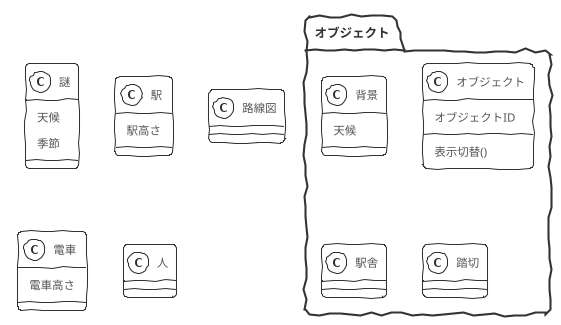 @startuml まとめ
!theme sketchy-outline
class 謎{
    天候
    季節
}
class 駅 {
    駅高さ
    }

class 路線図 {}

class 電車 {
    電車高さ
}

class 人 {}

package オブジェクト{
class 背景{
    天候

}

'各風景 駅舎 建築物
class オブジェクト{
    オブジェクトID
    表示切替()
}
class 駅舎{}
class 踏切{}

}

'scratchでコードによるオブジェクト生成/削除できるのか？

@enduml
